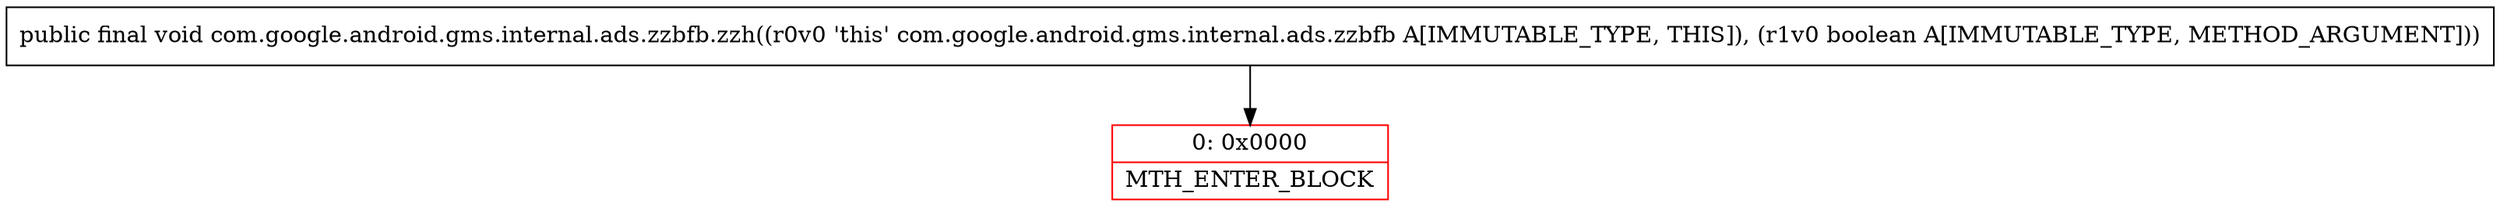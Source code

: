 digraph "CFG forcom.google.android.gms.internal.ads.zzbfb.zzh(Z)V" {
subgraph cluster_Region_412855238 {
label = "R(0)";
node [shape=record,color=blue];
}
Node_0 [shape=record,color=red,label="{0\:\ 0x0000|MTH_ENTER_BLOCK\l}"];
MethodNode[shape=record,label="{public final void com.google.android.gms.internal.ads.zzbfb.zzh((r0v0 'this' com.google.android.gms.internal.ads.zzbfb A[IMMUTABLE_TYPE, THIS]), (r1v0 boolean A[IMMUTABLE_TYPE, METHOD_ARGUMENT])) }"];
MethodNode -> Node_0;
}

